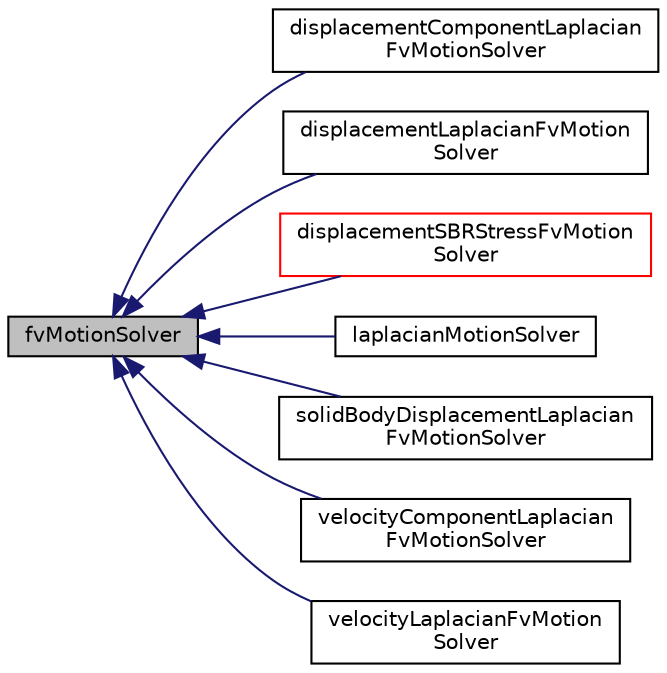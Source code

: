 digraph "fvMotionSolver"
{
  bgcolor="transparent";
  edge [fontname="Helvetica",fontsize="10",labelfontname="Helvetica",labelfontsize="10"];
  node [fontname="Helvetica",fontsize="10",shape=record];
  rankdir="LR";
  Node1 [label="fvMotionSolver",height=0.2,width=0.4,color="black", fillcolor="grey75", style="filled" fontcolor="black"];
  Node1 -> Node2 [dir="back",color="midnightblue",fontsize="10",style="solid",fontname="Helvetica"];
  Node2 [label="displacementComponentLaplacian\lFvMotionSolver",height=0.2,width=0.4,color="black",URL="$classFoam_1_1displacementComponentLaplacianFvMotionSolver.html",tooltip="Mesh motion solver for an fvMesh. Based on solving the cell-centre Laplacian for the given component ..."];
  Node1 -> Node3 [dir="back",color="midnightblue",fontsize="10",style="solid",fontname="Helvetica"];
  Node3 [label="displacementLaplacianFvMotion\lSolver",height=0.2,width=0.4,color="black",URL="$classFoam_1_1displacementLaplacianFvMotionSolver.html",tooltip="Mesh motion solver for an fvMesh. Based on solving the cell-centre Laplacian for the motion displacem..."];
  Node1 -> Node4 [dir="back",color="midnightblue",fontsize="10",style="solid",fontname="Helvetica"];
  Node4 [label="displacementSBRStressFvMotion\lSolver",height=0.2,width=0.4,color="red",URL="$classFoam_1_1displacementSBRStressFvMotionSolver.html",tooltip="Mesh motion solver for an fvMesh. Based on solving the cell-centre solid-body rotation stress equatio..."];
  Node1 -> Node5 [dir="back",color="midnightblue",fontsize="10",style="solid",fontname="Helvetica"];
  Node5 [label="laplacianMotionSolver",height=0.2,width=0.4,color="black",URL="$classFoam_1_1laplacianMotionSolver.html",tooltip="Similar to velocityLaplacian but iteratively solves the mesh displacement PDEs to account for non-ort..."];
  Node1 -> Node6 [dir="back",color="midnightblue",fontsize="10",style="solid",fontname="Helvetica"];
  Node6 [label="solidBodyDisplacementLaplacian\lFvMotionSolver",height=0.2,width=0.4,color="black",URL="$classFoam_1_1solidBodyDisplacementLaplacianFvMotionSolver.html",tooltip="Applies Laplacian displacement solving on top of a transformation of the initial points using a solid..."];
  Node1 -> Node7 [dir="back",color="midnightblue",fontsize="10",style="solid",fontname="Helvetica"];
  Node7 [label="velocityComponentLaplacian\lFvMotionSolver",height=0.2,width=0.4,color="black",URL="$classFoam_1_1velocityComponentLaplacianFvMotionSolver.html",tooltip="Mesh motion solver for an fvMesh. Based on solving the cell-centre Laplacian for the given component ..."];
  Node1 -> Node8 [dir="back",color="midnightblue",fontsize="10",style="solid",fontname="Helvetica"];
  Node8 [label="velocityLaplacianFvMotion\lSolver",height=0.2,width=0.4,color="black",URL="$classFoam_1_1velocityLaplacianFvMotionSolver.html",tooltip="Mesh motion solver for an fvMesh. Based on solving the cell-centre Laplacian for the motion velocity..."];
}

